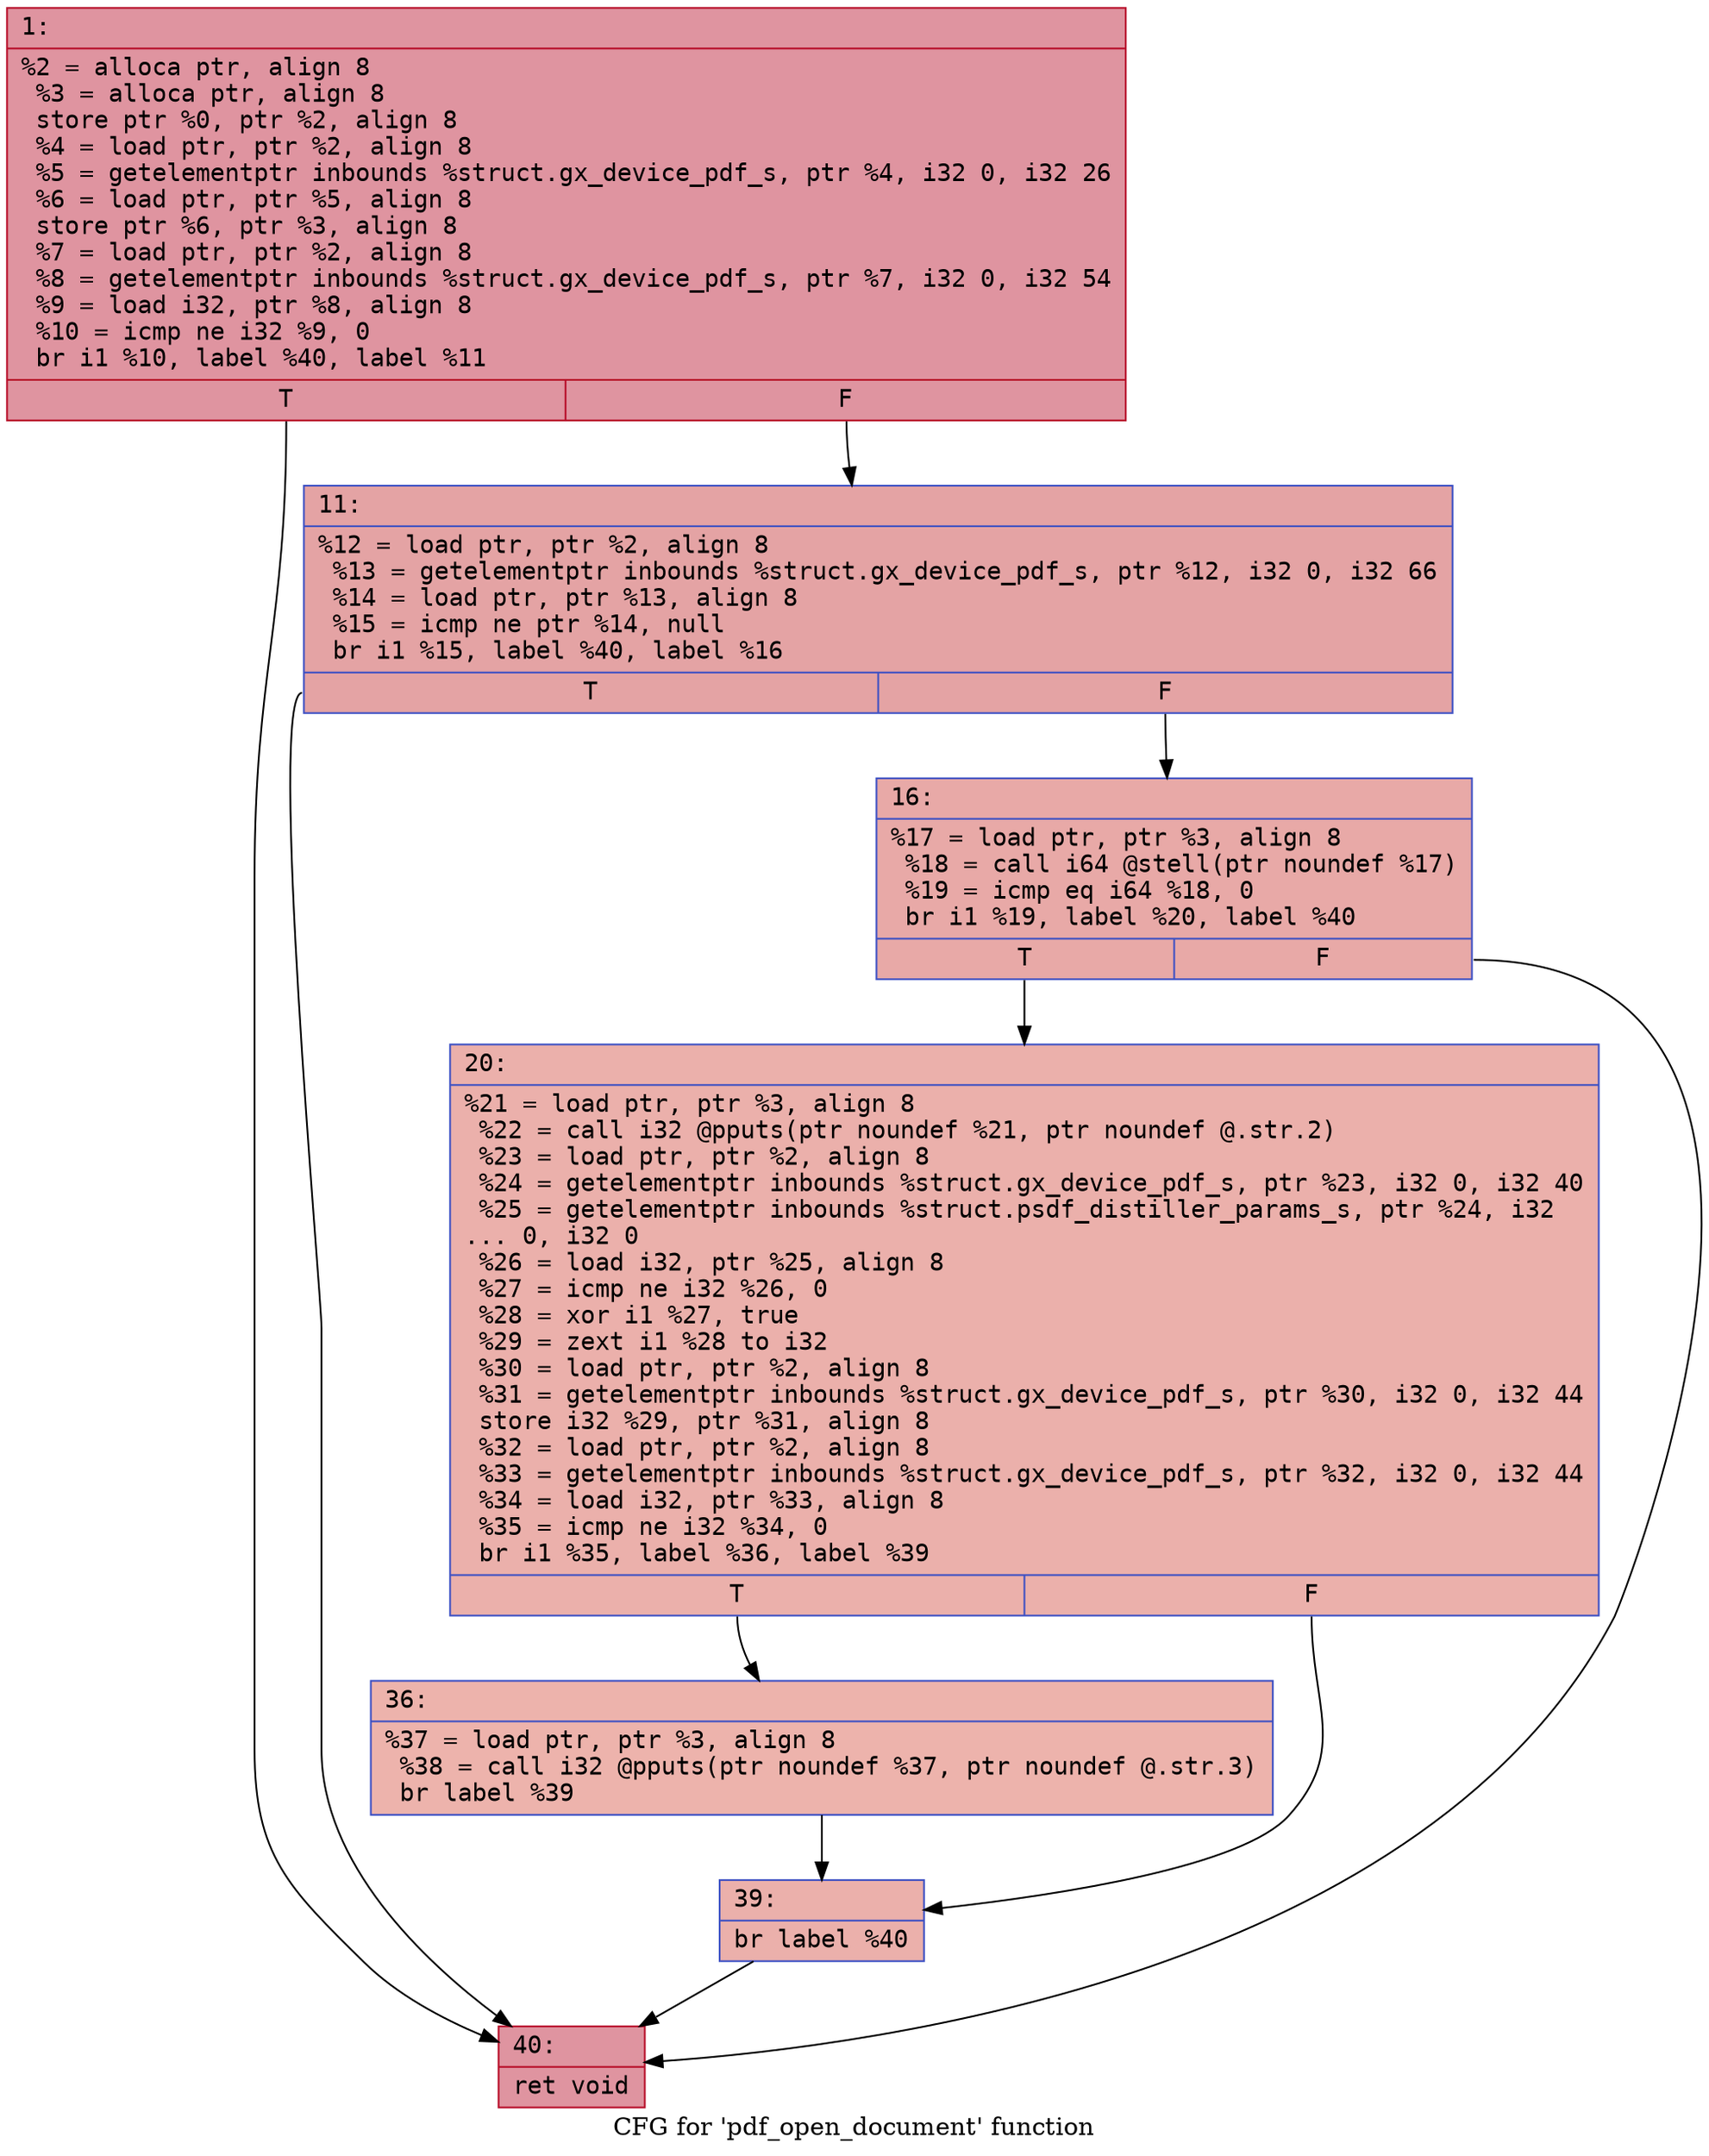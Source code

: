 digraph "CFG for 'pdf_open_document' function" {
	label="CFG for 'pdf_open_document' function";

	Node0x6000020b0d70 [shape=record,color="#b70d28ff", style=filled, fillcolor="#b70d2870" fontname="Courier",label="{1:\l|  %2 = alloca ptr, align 8\l  %3 = alloca ptr, align 8\l  store ptr %0, ptr %2, align 8\l  %4 = load ptr, ptr %2, align 8\l  %5 = getelementptr inbounds %struct.gx_device_pdf_s, ptr %4, i32 0, i32 26\l  %6 = load ptr, ptr %5, align 8\l  store ptr %6, ptr %3, align 8\l  %7 = load ptr, ptr %2, align 8\l  %8 = getelementptr inbounds %struct.gx_device_pdf_s, ptr %7, i32 0, i32 54\l  %9 = load i32, ptr %8, align 8\l  %10 = icmp ne i32 %9, 0\l  br i1 %10, label %40, label %11\l|{<s0>T|<s1>F}}"];
	Node0x6000020b0d70:s0 -> Node0x6000020b0f50[tooltip="1 -> 40\nProbability 62.50%" ];
	Node0x6000020b0d70:s1 -> Node0x6000020b0dc0[tooltip="1 -> 11\nProbability 37.50%" ];
	Node0x6000020b0dc0 [shape=record,color="#3d50c3ff", style=filled, fillcolor="#c32e3170" fontname="Courier",label="{11:\l|  %12 = load ptr, ptr %2, align 8\l  %13 = getelementptr inbounds %struct.gx_device_pdf_s, ptr %12, i32 0, i32 66\l  %14 = load ptr, ptr %13, align 8\l  %15 = icmp ne ptr %14, null\l  br i1 %15, label %40, label %16\l|{<s0>T|<s1>F}}"];
	Node0x6000020b0dc0:s0 -> Node0x6000020b0f50[tooltip="11 -> 40\nProbability 62.50%" ];
	Node0x6000020b0dc0:s1 -> Node0x6000020b0e10[tooltip="11 -> 16\nProbability 37.50%" ];
	Node0x6000020b0e10 [shape=record,color="#3d50c3ff", style=filled, fillcolor="#ca3b3770" fontname="Courier",label="{16:\l|  %17 = load ptr, ptr %3, align 8\l  %18 = call i64 @stell(ptr noundef %17)\l  %19 = icmp eq i64 %18, 0\l  br i1 %19, label %20, label %40\l|{<s0>T|<s1>F}}"];
	Node0x6000020b0e10:s0 -> Node0x6000020b0e60[tooltip="16 -> 20\nProbability 37.50%" ];
	Node0x6000020b0e10:s1 -> Node0x6000020b0f50[tooltip="16 -> 40\nProbability 62.50%" ];
	Node0x6000020b0e60 [shape=record,color="#3d50c3ff", style=filled, fillcolor="#d24b4070" fontname="Courier",label="{20:\l|  %21 = load ptr, ptr %3, align 8\l  %22 = call i32 @pputs(ptr noundef %21, ptr noundef @.str.2)\l  %23 = load ptr, ptr %2, align 8\l  %24 = getelementptr inbounds %struct.gx_device_pdf_s, ptr %23, i32 0, i32 40\l  %25 = getelementptr inbounds %struct.psdf_distiller_params_s, ptr %24, i32\l... 0, i32 0\l  %26 = load i32, ptr %25, align 8\l  %27 = icmp ne i32 %26, 0\l  %28 = xor i1 %27, true\l  %29 = zext i1 %28 to i32\l  %30 = load ptr, ptr %2, align 8\l  %31 = getelementptr inbounds %struct.gx_device_pdf_s, ptr %30, i32 0, i32 44\l  store i32 %29, ptr %31, align 8\l  %32 = load ptr, ptr %2, align 8\l  %33 = getelementptr inbounds %struct.gx_device_pdf_s, ptr %32, i32 0, i32 44\l  %34 = load i32, ptr %33, align 8\l  %35 = icmp ne i32 %34, 0\l  br i1 %35, label %36, label %39\l|{<s0>T|<s1>F}}"];
	Node0x6000020b0e60:s0 -> Node0x6000020b0eb0[tooltip="20 -> 36\nProbability 62.50%" ];
	Node0x6000020b0e60:s1 -> Node0x6000020b0f00[tooltip="20 -> 39\nProbability 37.50%" ];
	Node0x6000020b0eb0 [shape=record,color="#3d50c3ff", style=filled, fillcolor="#d6524470" fontname="Courier",label="{36:\l|  %37 = load ptr, ptr %3, align 8\l  %38 = call i32 @pputs(ptr noundef %37, ptr noundef @.str.3)\l  br label %39\l}"];
	Node0x6000020b0eb0 -> Node0x6000020b0f00[tooltip="36 -> 39\nProbability 100.00%" ];
	Node0x6000020b0f00 [shape=record,color="#3d50c3ff", style=filled, fillcolor="#d24b4070" fontname="Courier",label="{39:\l|  br label %40\l}"];
	Node0x6000020b0f00 -> Node0x6000020b0f50[tooltip="39 -> 40\nProbability 100.00%" ];
	Node0x6000020b0f50 [shape=record,color="#b70d28ff", style=filled, fillcolor="#b70d2870" fontname="Courier",label="{40:\l|  ret void\l}"];
}
